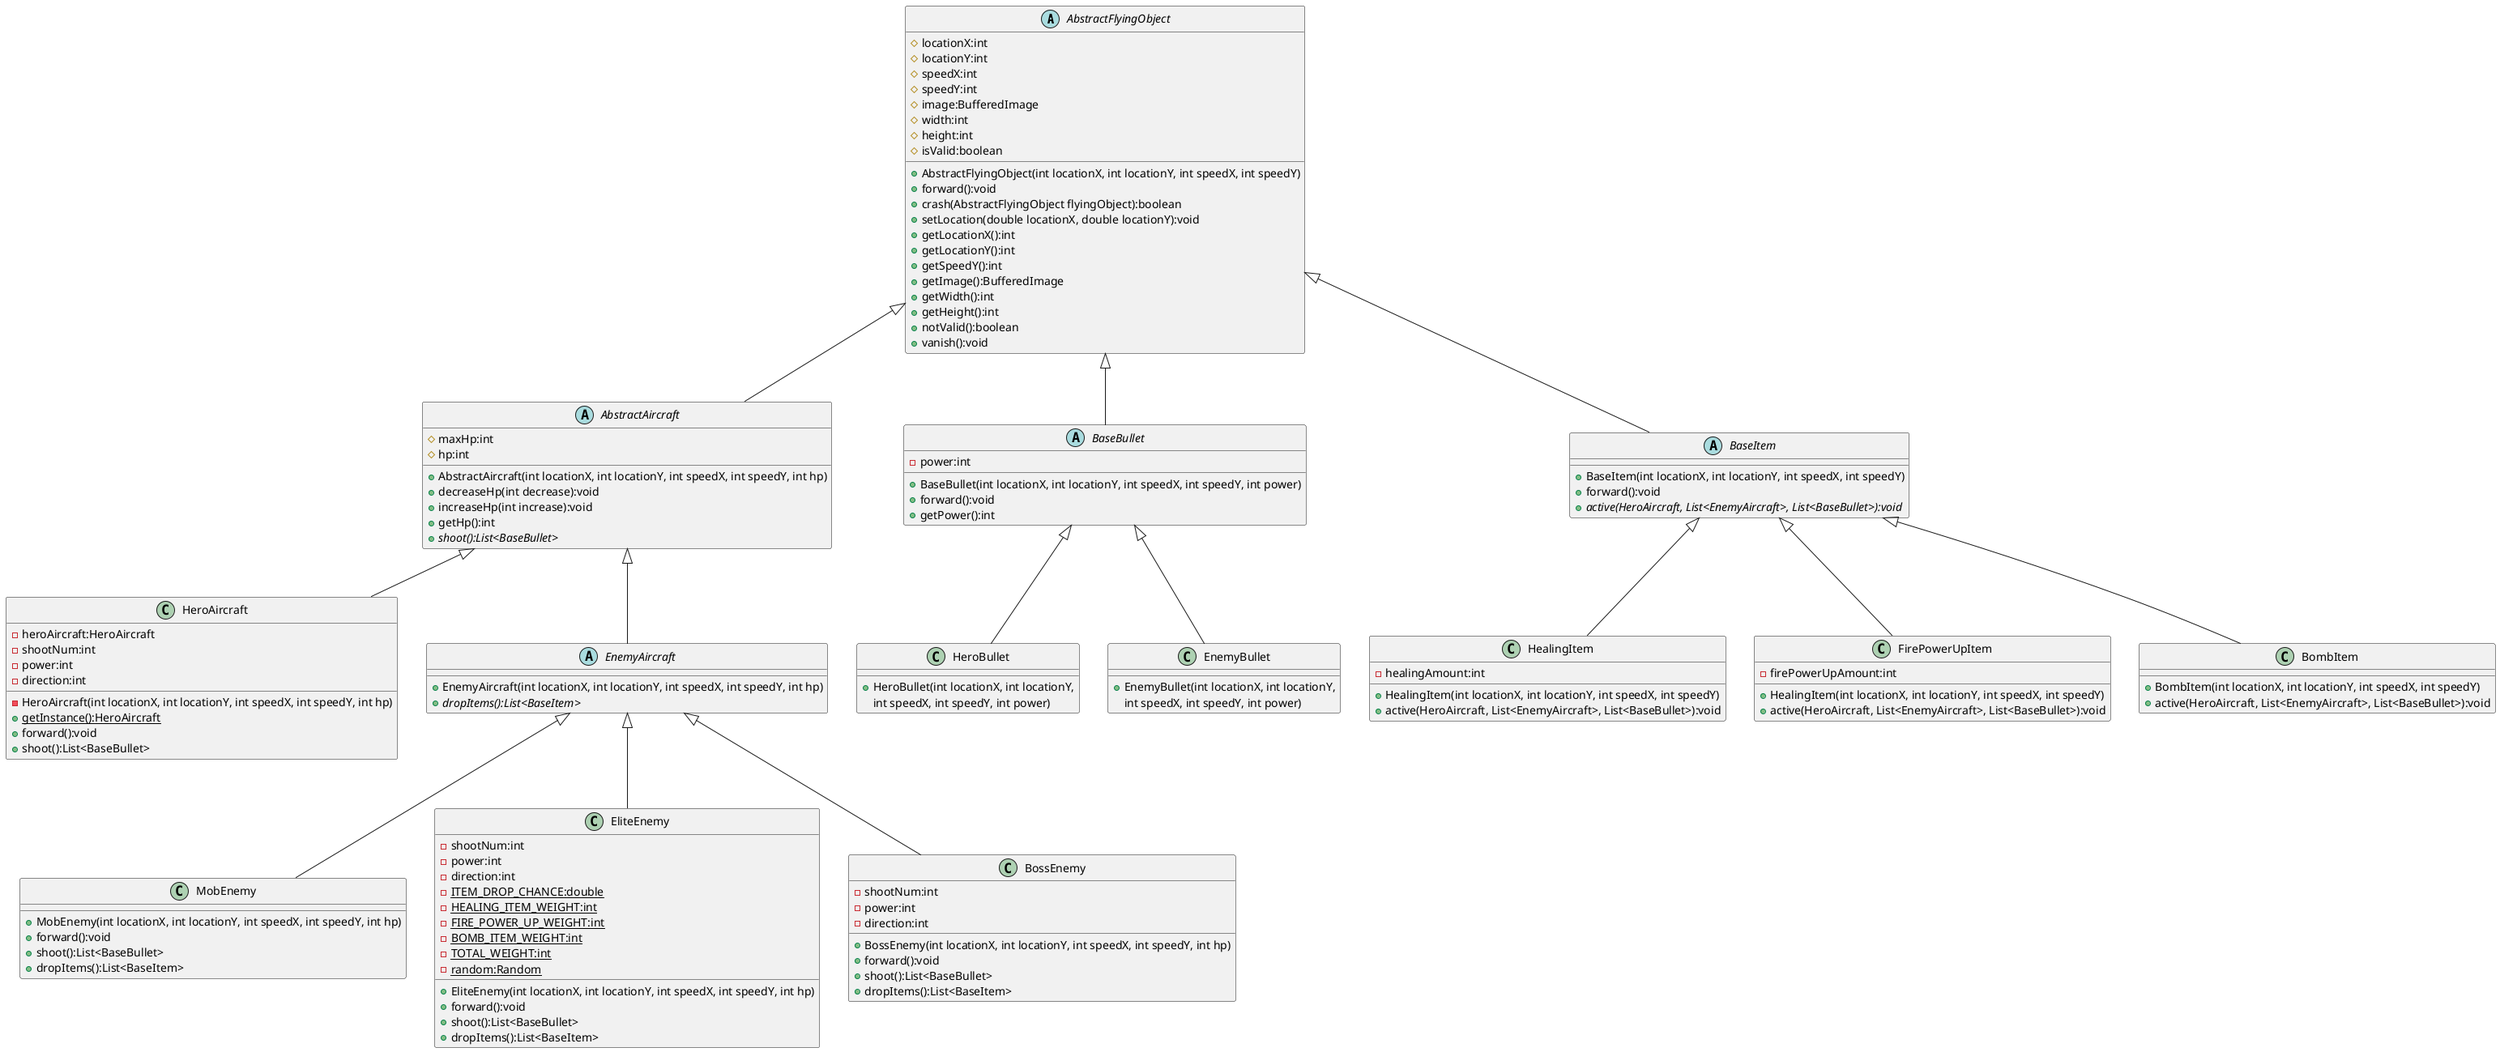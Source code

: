 @startuml
'https://plantuml.com/class-diagram

abstract class AbstractFlyingObject
{
    # locationX:int
    # locationY:int
    # speedX:int
    # speedY:int
    # image:BufferedImage
    # width:int
    # height:int
    # isValid:boolean

    + AbstractFlyingObject(int locationX, int locationY, int speedX, int speedY)
    + forward():void
    + crash(AbstractFlyingObject flyingObject):boolean
    + setLocation(double locationX, double locationY):void
    + getLocationX():int
    + getLocationY():int
    + getSpeedY():int
    + getImage():BufferedImage
    + getWidth():int
    + getHeight():int
    + notValid():boolean
    + vanish():void
}
abstract class AbstractAircraft
{
	# maxHp:int
    # hp:int
    + AbstractAircraft(int locationX, int locationY, int speedX, int speedY, int hp)
    + decreaseHp(int decrease):void
    + increaseHp(int increase):void
    + getHp():int
    + {abstract} shoot():List<BaseBullet>
 }


class HeroAircraft {
    - heroAircraft:HeroAircraft
    - shootNum:int
    - power:int
    - direction:int
    - HeroAircraft(int locationX, int locationY, int speedX, int speedY, int hp)
    + {static} getInstance():HeroAircraft
    + forward():void
    + shoot():List<BaseBullet>
}


AbstractAircraft <|-- HeroAircraft

abstract class EnemyAircraft {
    + EnemyAircraft(int locationX, int locationY, int speedX, int speedY, int hp)
    + {abstract} dropItems():List<BaseItem>
}

AbstractAircraft <|-- EnemyAircraft

class MobEnemy {
    + MobEnemy(int locationX, int locationY, int speedX, int speedY, int hp)
    + forward():void
    + shoot():List<BaseBullet>
    + dropItems():List<BaseItem>
}

class EliteEnemy {
    - shootNum:int
    - power:int
    - direction:int
    - {static} ITEM_DROP_CHANCE:double
    - {static} HEALING_ITEM_WEIGHT:int
    - {static} FIRE_POWER_UP_WEIGHT:int
    - {static} BOMB_ITEM_WEIGHT:int
    - {static} TOTAL_WEIGHT:int
    - {static} random:Random
    + EliteEnemy(int locationX, int locationY, int speedX, int speedY, int hp)
    + forward():void
    + shoot():List<BaseBullet>
    + dropItems():List<BaseItem>
}


class BossEnemy {
    - shootNum:int
    - power:int
    - direction:int
    + BossEnemy(int locationX, int locationY, int speedX, int speedY, int hp)
    + forward():void
    + shoot():List<BaseBullet>
    + dropItems():List<BaseItem>
}

EnemyAircraft <|-- MobEnemy
EnemyAircraft <|-- EliteEnemy
EnemyAircraft <|-- BossEnemy

abstract class BaseBullet
{
    - power:int
    + BaseBullet(int locationX, int locationY, int speedX, int speedY, int power)
    + forward():void
	+ getPower():int
}

class HeroBullet {
    + HeroBullet(int locationX, int locationY,
     int speedX, int speedY, int power)
}

class EnemyBullet {
    + EnemyBullet(int locationX, int locationY,
     int speedX, int speedY, int power)
}

BaseBullet <|-- HeroBullet
BaseBullet <|-- EnemyBullet

abstract class BaseItem {
    + BaseItem(int locationX, int locationY, int speedX, int speedY)
    + forward():void
    + {abstract} active(HeroAircraft, List<EnemyAircraft>, List<BaseBullet>):void
}

class HealingItem {
    - healingAmount:int
    + HealingItem(int locationX, int locationY, int speedX, int speedY)
    + active(HeroAircraft, List<EnemyAircraft>, List<BaseBullet>):void
}

class FirePowerUpItem {
    - firePowerUpAmount:int
    + HealingItem(int locationX, int locationY, int speedX, int speedY)
    + active(HeroAircraft, List<EnemyAircraft>, List<BaseBullet>):void
}

class BombItem {
    + BombItem(int locationX, int locationY, int speedX, int speedY)
    + active(HeroAircraft, List<EnemyAircraft>, List<BaseBullet>):void
}


BaseItem <|-- HealingItem
BaseItem <|-- FirePowerUpItem
BaseItem <|-- BombItem

AbstractFlyingObject <|-- AbstractAircraft
AbstractFlyingObject <|-- BaseBullet
AbstractFlyingObject <|-- BaseItem

@enduml